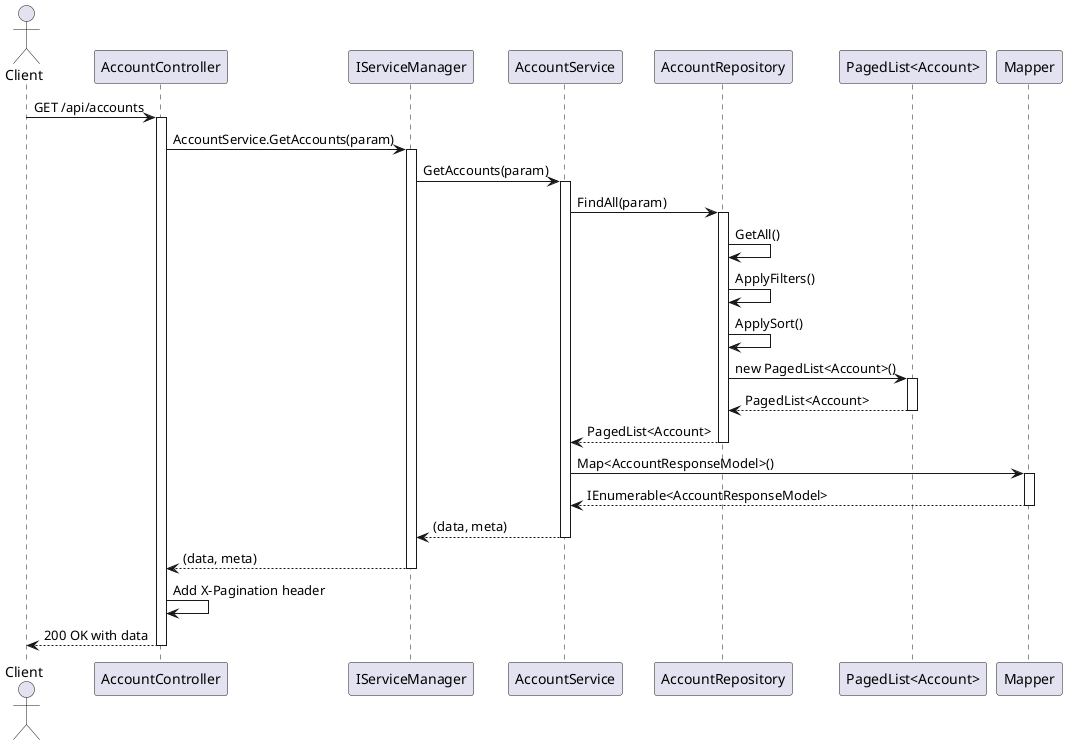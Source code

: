 @startuml
actor Client
participant "AccountController" as AC
participant "IServiceManager" as ISM
participant "AccountService" as AS
participant "AccountRepository" as AR
participant "PagedList<Account>" as PL
participant "Mapper" as M

Client -> AC : GET /api/accounts
activate AC

AC -> ISM : AccountService.GetAccounts(param)
activate ISM

ISM -> AS : GetAccounts(param)
activate AS

AS -> AR : FindAll(param)
activate AR

AR -> AR : GetAll()
AR -> AR : ApplyFilters()
AR -> AR : ApplySort()
AR -> PL : new PagedList<Account>()
activate PL
PL --> AR : PagedList<Account>
deactivate PL

AR --> AS : PagedList<Account>
deactivate AR

AS -> M : Map<AccountResponseModel>()
activate M
M --> AS : IEnumerable<AccountResponseModel>
deactivate M

AS --> ISM : (data, meta)
deactivate AS

ISM --> AC : (data, meta)
deactivate ISM

AC -> AC : Add X-Pagination header
AC --> Client : 200 OK with data
deactivate AC

@enduml